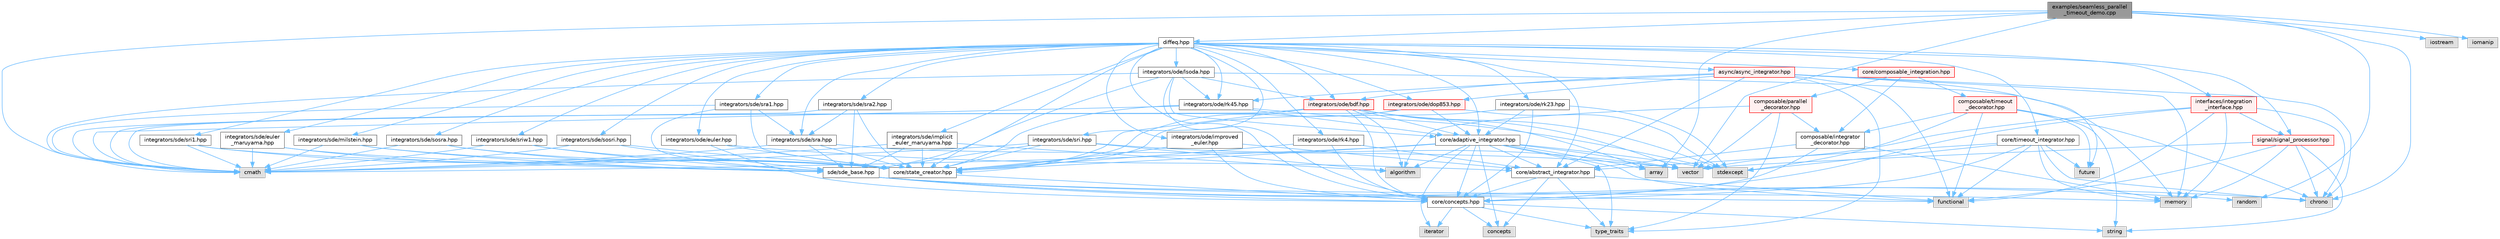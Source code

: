 digraph "examples/seamless_parallel_timeout_demo.cpp"
{
 // LATEX_PDF_SIZE
  bgcolor="transparent";
  edge [fontname=Helvetica,fontsize=10,labelfontname=Helvetica,labelfontsize=10];
  node [fontname=Helvetica,fontsize=10,shape=box,height=0.2,width=0.4];
  Node1 [id="Node000001",label="examples/seamless_parallel\l_timeout_demo.cpp",height=0.2,width=0.4,color="gray40", fillcolor="grey60", style="filled", fontcolor="black",tooltip="Demonstration of seamless timeout + async + parallel integration."];
  Node1 -> Node2 [id="edge1_Node000001_Node000002",color="steelblue1",style="solid",tooltip=" "];
  Node2 [id="Node000002",label="diffeq.hpp",height=0.2,width=0.4,color="grey40", fillcolor="white", style="filled",URL="$diffeq_8hpp.html",tooltip="Modern C++ ODE Integration Library with Real-time Signal Processing."];
  Node2 -> Node3 [id="edge2_Node000002_Node000003",color="steelblue1",style="solid",tooltip=" "];
  Node3 [id="Node000003",label="core/concepts.hpp",height=0.2,width=0.4,color="grey40", fillcolor="white", style="filled",URL="$concepts_8hpp_source.html",tooltip=" "];
  Node3 -> Node4 [id="edge3_Node000003_Node000004",color="steelblue1",style="solid",tooltip=" "];
  Node4 [id="Node000004",label="concepts",height=0.2,width=0.4,color="grey60", fillcolor="#E0E0E0", style="filled",tooltip=" "];
  Node3 -> Node5 [id="edge4_Node000003_Node000005",color="steelblue1",style="solid",tooltip=" "];
  Node5 [id="Node000005",label="type_traits",height=0.2,width=0.4,color="grey60", fillcolor="#E0E0E0", style="filled",tooltip=" "];
  Node3 -> Node6 [id="edge5_Node000003_Node000006",color="steelblue1",style="solid",tooltip=" "];
  Node6 [id="Node000006",label="iterator",height=0.2,width=0.4,color="grey60", fillcolor="#E0E0E0", style="filled",tooltip=" "];
  Node3 -> Node7 [id="edge6_Node000003_Node000007",color="steelblue1",style="solid",tooltip=" "];
  Node7 [id="Node000007",label="string",height=0.2,width=0.4,color="grey60", fillcolor="#E0E0E0", style="filled",tooltip=" "];
  Node2 -> Node8 [id="edge7_Node000002_Node000008",color="steelblue1",style="solid",tooltip=" "];
  Node8 [id="Node000008",label="core/abstract_integrator.hpp",height=0.2,width=0.4,color="grey40", fillcolor="white", style="filled",URL="$abstract__integrator_8hpp_source.html",tooltip=" "];
  Node8 -> Node9 [id="edge8_Node000008_Node000009",color="steelblue1",style="solid",tooltip=" "];
  Node9 [id="Node000009",label="functional",height=0.2,width=0.4,color="grey60", fillcolor="#E0E0E0", style="filled",tooltip=" "];
  Node8 -> Node4 [id="edge9_Node000008_Node000004",color="steelblue1",style="solid",tooltip=" "];
  Node8 -> Node5 [id="edge10_Node000008_Node000005",color="steelblue1",style="solid",tooltip=" "];
  Node8 -> Node3 [id="edge11_Node000008_Node000003",color="steelblue1",style="solid",tooltip=" "];
  Node2 -> Node10 [id="edge12_Node000002_Node000010",color="steelblue1",style="solid",tooltip=" "];
  Node10 [id="Node000010",label="core/adaptive_integrator.hpp",height=0.2,width=0.4,color="grey40", fillcolor="white", style="filled",URL="$adaptive__integrator_8hpp_source.html",tooltip=" "];
  Node10 -> Node9 [id="edge13_Node000010_Node000009",color="steelblue1",style="solid",tooltip=" "];
  Node10 -> Node4 [id="edge14_Node000010_Node000004",color="steelblue1",style="solid",tooltip=" "];
  Node10 -> Node6 [id="edge15_Node000010_Node000006",color="steelblue1",style="solid",tooltip=" "];
  Node10 -> Node5 [id="edge16_Node000010_Node000005",color="steelblue1",style="solid",tooltip=" "];
  Node10 -> Node11 [id="edge17_Node000010_Node000011",color="steelblue1",style="solid",tooltip=" "];
  Node11 [id="Node000011",label="vector",height=0.2,width=0.4,color="grey60", fillcolor="#E0E0E0", style="filled",tooltip=" "];
  Node10 -> Node12 [id="edge18_Node000010_Node000012",color="steelblue1",style="solid",tooltip=" "];
  Node12 [id="Node000012",label="array",height=0.2,width=0.4,color="grey60", fillcolor="#E0E0E0", style="filled",tooltip=" "];
  Node10 -> Node13 [id="edge19_Node000010_Node000013",color="steelblue1",style="solid",tooltip=" "];
  Node13 [id="Node000013",label="algorithm",height=0.2,width=0.4,color="grey60", fillcolor="#E0E0E0", style="filled",tooltip=" "];
  Node10 -> Node14 [id="edge20_Node000010_Node000014",color="steelblue1",style="solid",tooltip=" "];
  Node14 [id="Node000014",label="cmath",height=0.2,width=0.4,color="grey60", fillcolor="#E0E0E0", style="filled",tooltip=" "];
  Node10 -> Node15 [id="edge21_Node000010_Node000015",color="steelblue1",style="solid",tooltip=" "];
  Node15 [id="Node000015",label="stdexcept",height=0.2,width=0.4,color="grey60", fillcolor="#E0E0E0", style="filled",tooltip=" "];
  Node10 -> Node3 [id="edge22_Node000010_Node000003",color="steelblue1",style="solid",tooltip=" "];
  Node10 -> Node8 [id="edge23_Node000010_Node000008",color="steelblue1",style="solid",tooltip=" "];
  Node10 -> Node16 [id="edge24_Node000010_Node000016",color="steelblue1",style="solid",tooltip=" "];
  Node16 [id="Node000016",label="core/state_creator.hpp",height=0.2,width=0.4,color="grey40", fillcolor="white", style="filled",URL="$state__creator_8hpp_source.html",tooltip=" "];
  Node16 -> Node3 [id="edge25_Node000016_Node000003",color="steelblue1",style="solid",tooltip=" "];
  Node2 -> Node17 [id="edge26_Node000002_Node000017",color="steelblue1",style="solid",tooltip=" "];
  Node17 [id="Node000017",label="core/timeout_integrator.hpp",height=0.2,width=0.4,color="grey40", fillcolor="white", style="filled",URL="$timeout__integrator_8hpp_source.html",tooltip=" "];
  Node17 -> Node18 [id="edge27_Node000017_Node000018",color="steelblue1",style="solid",tooltip=" "];
  Node18 [id="Node000018",label="future",height=0.2,width=0.4,color="grey60", fillcolor="#E0E0E0", style="filled",tooltip=" "];
  Node17 -> Node19 [id="edge28_Node000017_Node000019",color="steelblue1",style="solid",tooltip=" "];
  Node19 [id="Node000019",label="chrono",height=0.2,width=0.4,color="grey60", fillcolor="#E0E0E0", style="filled",tooltip=" "];
  Node17 -> Node15 [id="edge29_Node000017_Node000015",color="steelblue1",style="solid",tooltip=" "];
  Node17 -> Node20 [id="edge30_Node000017_Node000020",color="steelblue1",style="solid",tooltip=" "];
  Node20 [id="Node000020",label="memory",height=0.2,width=0.4,color="grey60", fillcolor="#E0E0E0", style="filled",tooltip=" "];
  Node17 -> Node9 [id="edge31_Node000017_Node000009",color="steelblue1",style="solid",tooltip=" "];
  Node17 -> Node3 [id="edge32_Node000017_Node000003",color="steelblue1",style="solid",tooltip=" "];
  Node17 -> Node8 [id="edge33_Node000017_Node000008",color="steelblue1",style="solid",tooltip=" "];
  Node2 -> Node21 [id="edge34_Node000002_Node000021",color="steelblue1",style="solid",tooltip=" "];
  Node21 [id="Node000021",label="core/composable_integration.hpp",height=0.2,width=0.4,color="red", fillcolor="#FFF0F0", style="filled",URL="$composable__integration_8hpp.html",tooltip="Composable integration architecture using decorator pattern."];
  Node21 -> Node22 [id="edge35_Node000021_Node000022",color="steelblue1",style="solid",tooltip=" "];
  Node22 [id="Node000022",label="composable/integrator\l_decorator.hpp",height=0.2,width=0.4,color="grey40", fillcolor="white", style="filled",URL="$integrator__decorator_8hpp_source.html",tooltip=" "];
  Node22 -> Node3 [id="edge36_Node000022_Node000003",color="steelblue1",style="solid",tooltip=" "];
  Node22 -> Node8 [id="edge37_Node000022_Node000008",color="steelblue1",style="solid",tooltip=" "];
  Node22 -> Node20 [id="edge38_Node000022_Node000020",color="steelblue1",style="solid",tooltip=" "];
  Node21 -> Node23 [id="edge39_Node000021_Node000023",color="steelblue1",style="solid",tooltip=" "];
  Node23 [id="Node000023",label="composable/timeout\l_decorator.hpp",height=0.2,width=0.4,color="red", fillcolor="#FFF0F0", style="filled",URL="$timeout__decorator_8hpp_source.html",tooltip=" "];
  Node23 -> Node22 [id="edge40_Node000023_Node000022",color="steelblue1",style="solid",tooltip=" "];
  Node23 -> Node19 [id="edge41_Node000023_Node000019",color="steelblue1",style="solid",tooltip=" "];
  Node23 -> Node18 [id="edge42_Node000023_Node000018",color="steelblue1",style="solid",tooltip=" "];
  Node23 -> Node9 [id="edge43_Node000023_Node000009",color="steelblue1",style="solid",tooltip=" "];
  Node23 -> Node15 [id="edge44_Node000023_Node000015",color="steelblue1",style="solid",tooltip=" "];
  Node23 -> Node7 [id="edge45_Node000023_Node000007",color="steelblue1",style="solid",tooltip=" "];
  Node21 -> Node25 [id="edge46_Node000021_Node000025",color="steelblue1",style="solid",tooltip=" "];
  Node25 [id="Node000025",label="composable/parallel\l_decorator.hpp",height=0.2,width=0.4,color="red", fillcolor="#FFF0F0", style="filled",URL="$parallel__decorator_8hpp_source.html",tooltip=" "];
  Node25 -> Node22 [id="edge47_Node000025_Node000022",color="steelblue1",style="solid",tooltip=" "];
  Node25 -> Node11 [id="edge48_Node000025_Node000011",color="steelblue1",style="solid",tooltip=" "];
  Node25 -> Node13 [id="edge49_Node000025_Node000013",color="steelblue1",style="solid",tooltip=" "];
  Node25 -> Node5 [id="edge50_Node000025_Node000005",color="steelblue1",style="solid",tooltip=" "];
  Node2 -> Node47 [id="edge51_Node000002_Node000047",color="steelblue1",style="solid",tooltip=" "];
  Node47 [id="Node000047",label="integrators/ode/euler.hpp",height=0.2,width=0.4,color="grey40", fillcolor="white", style="filled",URL="$euler_8hpp_source.html",tooltip=" "];
  Node47 -> Node3 [id="edge52_Node000047_Node000003",color="steelblue1",style="solid",tooltip=" "];
  Node47 -> Node8 [id="edge53_Node000047_Node000008",color="steelblue1",style="solid",tooltip=" "];
  Node47 -> Node16 [id="edge54_Node000047_Node000016",color="steelblue1",style="solid",tooltip=" "];
  Node2 -> Node48 [id="edge55_Node000002_Node000048",color="steelblue1",style="solid",tooltip=" "];
  Node48 [id="Node000048",label="integrators/ode/improved\l_euler.hpp",height=0.2,width=0.4,color="grey40", fillcolor="white", style="filled",URL="$improved__euler_8hpp_source.html",tooltip=" "];
  Node48 -> Node3 [id="edge56_Node000048_Node000003",color="steelblue1",style="solid",tooltip=" "];
  Node48 -> Node8 [id="edge57_Node000048_Node000008",color="steelblue1",style="solid",tooltip=" "];
  Node48 -> Node16 [id="edge58_Node000048_Node000016",color="steelblue1",style="solid",tooltip=" "];
  Node2 -> Node49 [id="edge59_Node000002_Node000049",color="steelblue1",style="solid",tooltip=" "];
  Node49 [id="Node000049",label="integrators/ode/rk4.hpp",height=0.2,width=0.4,color="grey40", fillcolor="white", style="filled",URL="$rk4_8hpp_source.html",tooltip=" "];
  Node49 -> Node3 [id="edge60_Node000049_Node000003",color="steelblue1",style="solid",tooltip=" "];
  Node49 -> Node8 [id="edge61_Node000049_Node000008",color="steelblue1",style="solid",tooltip=" "];
  Node49 -> Node16 [id="edge62_Node000049_Node000016",color="steelblue1",style="solid",tooltip=" "];
  Node2 -> Node50 [id="edge63_Node000002_Node000050",color="steelblue1",style="solid",tooltip=" "];
  Node50 [id="Node000050",label="integrators/ode/rk23.hpp",height=0.2,width=0.4,color="grey40", fillcolor="white", style="filled",URL="$rk23_8hpp_source.html",tooltip=" "];
  Node50 -> Node3 [id="edge64_Node000050_Node000003",color="steelblue1",style="solid",tooltip=" "];
  Node50 -> Node10 [id="edge65_Node000050_Node000010",color="steelblue1",style="solid",tooltip=" "];
  Node50 -> Node16 [id="edge66_Node000050_Node000016",color="steelblue1",style="solid",tooltip=" "];
  Node50 -> Node15 [id="edge67_Node000050_Node000015",color="steelblue1",style="solid",tooltip=" "];
  Node2 -> Node51 [id="edge68_Node000002_Node000051",color="steelblue1",style="solid",tooltip=" "];
  Node51 [id="Node000051",label="integrators/ode/rk45.hpp",height=0.2,width=0.4,color="grey40", fillcolor="white", style="filled",URL="$rk45_8hpp_source.html",tooltip=" "];
  Node51 -> Node10 [id="edge69_Node000051_Node000010",color="steelblue1",style="solid",tooltip=" "];
  Node51 -> Node16 [id="edge70_Node000051_Node000016",color="steelblue1",style="solid",tooltip=" "];
  Node51 -> Node14 [id="edge71_Node000051_Node000014",color="steelblue1",style="solid",tooltip=" "];
  Node51 -> Node15 [id="edge72_Node000051_Node000015",color="steelblue1",style="solid",tooltip=" "];
  Node2 -> Node52 [id="edge73_Node000002_Node000052",color="steelblue1",style="solid",tooltip=" "];
  Node52 [id="Node000052",label="integrators/ode/dop853.hpp",height=0.2,width=0.4,color="red", fillcolor="#FFF0F0", style="filled",URL="$dop853_8hpp_source.html",tooltip=" "];
  Node52 -> Node10 [id="edge74_Node000052_Node000010",color="steelblue1",style="solid",tooltip=" "];
  Node52 -> Node16 [id="edge75_Node000052_Node000016",color="steelblue1",style="solid",tooltip=" "];
  Node52 -> Node14 [id="edge76_Node000052_Node000014",color="steelblue1",style="solid",tooltip=" "];
  Node52 -> Node15 [id="edge77_Node000052_Node000015",color="steelblue1",style="solid",tooltip=" "];
  Node2 -> Node54 [id="edge78_Node000002_Node000054",color="steelblue1",style="solid",tooltip=" "];
  Node54 [id="Node000054",label="integrators/ode/bdf.hpp",height=0.2,width=0.4,color="red", fillcolor="#FFF0F0", style="filled",URL="$bdf_8hpp_source.html",tooltip=" "];
  Node54 -> Node3 [id="edge79_Node000054_Node000003",color="steelblue1",style="solid",tooltip=" "];
  Node54 -> Node10 [id="edge80_Node000054_Node000010",color="steelblue1",style="solid",tooltip=" "];
  Node54 -> Node16 [id="edge81_Node000054_Node000016",color="steelblue1",style="solid",tooltip=" "];
  Node54 -> Node11 [id="edge82_Node000054_Node000011",color="steelblue1",style="solid",tooltip=" "];
  Node54 -> Node12 [id="edge83_Node000054_Node000012",color="steelblue1",style="solid",tooltip=" "];
  Node54 -> Node14 [id="edge84_Node000054_Node000014",color="steelblue1",style="solid",tooltip=" "];
  Node54 -> Node15 [id="edge85_Node000054_Node000015",color="steelblue1",style="solid",tooltip=" "];
  Node54 -> Node13 [id="edge86_Node000054_Node000013",color="steelblue1",style="solid",tooltip=" "];
  Node2 -> Node57 [id="edge87_Node000002_Node000057",color="steelblue1",style="solid",tooltip=" "];
  Node57 [id="Node000057",label="integrators/ode/lsoda.hpp",height=0.2,width=0.4,color="grey40", fillcolor="white", style="filled",URL="$lsoda_8hpp_source.html",tooltip=" "];
  Node57 -> Node3 [id="edge88_Node000057_Node000003",color="steelblue1",style="solid",tooltip=" "];
  Node57 -> Node10 [id="edge89_Node000057_Node000010",color="steelblue1",style="solid",tooltip=" "];
  Node57 -> Node16 [id="edge90_Node000057_Node000016",color="steelblue1",style="solid",tooltip=" "];
  Node57 -> Node51 [id="edge91_Node000057_Node000051",color="steelblue1",style="solid",tooltip=" "];
  Node57 -> Node54 [id="edge92_Node000057_Node000054",color="steelblue1",style="solid",tooltip=" "];
  Node57 -> Node20 [id="edge93_Node000057_Node000020",color="steelblue1",style="solid",tooltip=" "];
  Node57 -> Node14 [id="edge94_Node000057_Node000014",color="steelblue1",style="solid",tooltip=" "];
  Node2 -> Node58 [id="edge95_Node000002_Node000058",color="steelblue1",style="solid",tooltip=" "];
  Node58 [id="Node000058",label="sde/sde_base.hpp",height=0.2,width=0.4,color="grey40", fillcolor="white", style="filled",URL="$sde__base_8hpp_source.html",tooltip=" "];
  Node58 -> Node3 [id="edge96_Node000058_Node000003",color="steelblue1",style="solid",tooltip=" "];
  Node58 -> Node9 [id="edge97_Node000058_Node000009",color="steelblue1",style="solid",tooltip=" "];
  Node58 -> Node20 [id="edge98_Node000058_Node000020",color="steelblue1",style="solid",tooltip=" "];
  Node58 -> Node59 [id="edge99_Node000058_Node000059",color="steelblue1",style="solid",tooltip=" "];
  Node59 [id="Node000059",label="random",height=0.2,width=0.4,color="grey60", fillcolor="#E0E0E0", style="filled",tooltip=" "];
  Node58 -> Node19 [id="edge100_Node000058_Node000019",color="steelblue1",style="solid",tooltip=" "];
  Node2 -> Node60 [id="edge101_Node000002_Node000060",color="steelblue1",style="solid",tooltip=" "];
  Node60 [id="Node000060",label="integrators/sde/euler\l_maruyama.hpp",height=0.2,width=0.4,color="grey40", fillcolor="white", style="filled",URL="$euler__maruyama_8hpp_source.html",tooltip=" "];
  Node60 -> Node58 [id="edge102_Node000060_Node000058",color="steelblue1",style="solid",tooltip=" "];
  Node60 -> Node16 [id="edge103_Node000060_Node000016",color="steelblue1",style="solid",tooltip=" "];
  Node60 -> Node14 [id="edge104_Node000060_Node000014",color="steelblue1",style="solid",tooltip=" "];
  Node2 -> Node61 [id="edge105_Node000002_Node000061",color="steelblue1",style="solid",tooltip=" "];
  Node61 [id="Node000061",label="integrators/sde/milstein.hpp",height=0.2,width=0.4,color="grey40", fillcolor="white", style="filled",URL="$milstein_8hpp_source.html",tooltip=" "];
  Node61 -> Node58 [id="edge106_Node000061_Node000058",color="steelblue1",style="solid",tooltip=" "];
  Node61 -> Node16 [id="edge107_Node000061_Node000016",color="steelblue1",style="solid",tooltip=" "];
  Node61 -> Node14 [id="edge108_Node000061_Node000014",color="steelblue1",style="solid",tooltip=" "];
  Node2 -> Node62 [id="edge109_Node000002_Node000062",color="steelblue1",style="solid",tooltip=" "];
  Node62 [id="Node000062",label="integrators/sde/sri1.hpp",height=0.2,width=0.4,color="grey40", fillcolor="white", style="filled",URL="$sri1_8hpp_source.html",tooltip=" "];
  Node62 -> Node58 [id="edge110_Node000062_Node000058",color="steelblue1",style="solid",tooltip=" "];
  Node62 -> Node16 [id="edge111_Node000062_Node000016",color="steelblue1",style="solid",tooltip=" "];
  Node62 -> Node14 [id="edge112_Node000062_Node000014",color="steelblue1",style="solid",tooltip=" "];
  Node2 -> Node63 [id="edge113_Node000002_Node000063",color="steelblue1",style="solid",tooltip=" "];
  Node63 [id="Node000063",label="integrators/sde/implicit\l_euler_maruyama.hpp",height=0.2,width=0.4,color="grey40", fillcolor="white", style="filled",URL="$implicit__euler__maruyama_8hpp_source.html",tooltip=" "];
  Node63 -> Node58 [id="edge114_Node000063_Node000058",color="steelblue1",style="solid",tooltip=" "];
  Node63 -> Node16 [id="edge115_Node000063_Node000016",color="steelblue1",style="solid",tooltip=" "];
  Node63 -> Node13 [id="edge116_Node000063_Node000013",color="steelblue1",style="solid",tooltip=" "];
  Node63 -> Node14 [id="edge117_Node000063_Node000014",color="steelblue1",style="solid",tooltip=" "];
  Node2 -> Node64 [id="edge118_Node000002_Node000064",color="steelblue1",style="solid",tooltip=" "];
  Node64 [id="Node000064",label="integrators/sde/sra.hpp",height=0.2,width=0.4,color="grey40", fillcolor="white", style="filled",URL="$sra_8hpp_source.html",tooltip=" "];
  Node64 -> Node58 [id="edge119_Node000064_Node000058",color="steelblue1",style="solid",tooltip=" "];
  Node64 -> Node16 [id="edge120_Node000064_Node000016",color="steelblue1",style="solid",tooltip=" "];
  Node64 -> Node14 [id="edge121_Node000064_Node000014",color="steelblue1",style="solid",tooltip=" "];
  Node64 -> Node11 [id="edge122_Node000064_Node000011",color="steelblue1",style="solid",tooltip=" "];
  Node2 -> Node65 [id="edge123_Node000002_Node000065",color="steelblue1",style="solid",tooltip=" "];
  Node65 [id="Node000065",label="integrators/sde/sra1.hpp",height=0.2,width=0.4,color="grey40", fillcolor="white", style="filled",URL="$sra1_8hpp_source.html",tooltip=" "];
  Node65 -> Node64 [id="edge124_Node000065_Node000064",color="steelblue1",style="solid",tooltip=" "];
  Node65 -> Node58 [id="edge125_Node000065_Node000058",color="steelblue1",style="solid",tooltip=" "];
  Node65 -> Node16 [id="edge126_Node000065_Node000016",color="steelblue1",style="solid",tooltip=" "];
  Node65 -> Node14 [id="edge127_Node000065_Node000014",color="steelblue1",style="solid",tooltip=" "];
  Node2 -> Node66 [id="edge128_Node000002_Node000066",color="steelblue1",style="solid",tooltip=" "];
  Node66 [id="Node000066",label="integrators/sde/sra2.hpp",height=0.2,width=0.4,color="grey40", fillcolor="white", style="filled",URL="$sra2_8hpp_source.html",tooltip=" "];
  Node66 -> Node64 [id="edge129_Node000066_Node000064",color="steelblue1",style="solid",tooltip=" "];
  Node66 -> Node58 [id="edge130_Node000066_Node000058",color="steelblue1",style="solid",tooltip=" "];
  Node66 -> Node16 [id="edge131_Node000066_Node000016",color="steelblue1",style="solid",tooltip=" "];
  Node66 -> Node14 [id="edge132_Node000066_Node000014",color="steelblue1",style="solid",tooltip=" "];
  Node2 -> Node67 [id="edge133_Node000002_Node000067",color="steelblue1",style="solid",tooltip=" "];
  Node67 [id="Node000067",label="integrators/sde/sosra.hpp",height=0.2,width=0.4,color="grey40", fillcolor="white", style="filled",URL="$sosra_8hpp_source.html",tooltip=" "];
  Node67 -> Node58 [id="edge134_Node000067_Node000058",color="steelblue1",style="solid",tooltip=" "];
  Node67 -> Node16 [id="edge135_Node000067_Node000016",color="steelblue1",style="solid",tooltip=" "];
  Node67 -> Node14 [id="edge136_Node000067_Node000014",color="steelblue1",style="solid",tooltip=" "];
  Node2 -> Node68 [id="edge137_Node000002_Node000068",color="steelblue1",style="solid",tooltip=" "];
  Node68 [id="Node000068",label="integrators/sde/sri.hpp",height=0.2,width=0.4,color="grey40", fillcolor="white", style="filled",URL="$sri_8hpp_source.html",tooltip=" "];
  Node68 -> Node58 [id="edge138_Node000068_Node000058",color="steelblue1",style="solid",tooltip=" "];
  Node68 -> Node16 [id="edge139_Node000068_Node000016",color="steelblue1",style="solid",tooltip=" "];
  Node68 -> Node14 [id="edge140_Node000068_Node000014",color="steelblue1",style="solid",tooltip=" "];
  Node68 -> Node11 [id="edge141_Node000068_Node000011",color="steelblue1",style="solid",tooltip=" "];
  Node68 -> Node13 [id="edge142_Node000068_Node000013",color="steelblue1",style="solid",tooltip=" "];
  Node2 -> Node69 [id="edge143_Node000002_Node000069",color="steelblue1",style="solid",tooltip=" "];
  Node69 [id="Node000069",label="integrators/sde/sriw1.hpp",height=0.2,width=0.4,color="grey40", fillcolor="white", style="filled",URL="$sriw1_8hpp_source.html",tooltip=" "];
  Node69 -> Node58 [id="edge144_Node000069_Node000058",color="steelblue1",style="solid",tooltip=" "];
  Node69 -> Node16 [id="edge145_Node000069_Node000016",color="steelblue1",style="solid",tooltip=" "];
  Node69 -> Node14 [id="edge146_Node000069_Node000014",color="steelblue1",style="solid",tooltip=" "];
  Node2 -> Node70 [id="edge147_Node000002_Node000070",color="steelblue1",style="solid",tooltip=" "];
  Node70 [id="Node000070",label="integrators/sde/sosri.hpp",height=0.2,width=0.4,color="grey40", fillcolor="white", style="filled",URL="$sosri_8hpp_source.html",tooltip=" "];
  Node70 -> Node58 [id="edge148_Node000070_Node000058",color="steelblue1",style="solid",tooltip=" "];
  Node70 -> Node16 [id="edge149_Node000070_Node000016",color="steelblue1",style="solid",tooltip=" "];
  Node70 -> Node14 [id="edge150_Node000070_Node000014",color="steelblue1",style="solid",tooltip=" "];
  Node2 -> Node71 [id="edge151_Node000002_Node000071",color="steelblue1",style="solid",tooltip=" "];
  Node71 [id="Node000071",label="async/async_integrator.hpp",height=0.2,width=0.4,color="red", fillcolor="#FFF0F0", style="filled",URL="$async__integrator_8hpp_source.html",tooltip=" "];
  Node71 -> Node8 [id="edge152_Node000071_Node000008",color="steelblue1",style="solid",tooltip=" "];
  Node71 -> Node51 [id="edge153_Node000071_Node000051",color="steelblue1",style="solid",tooltip=" "];
  Node71 -> Node52 [id="edge154_Node000071_Node000052",color="steelblue1",style="solid",tooltip=" "];
  Node71 -> Node54 [id="edge155_Node000071_Node000054",color="steelblue1",style="solid",tooltip=" "];
  Node71 -> Node18 [id="edge156_Node000071_Node000018",color="steelblue1",style="solid",tooltip=" "];
  Node71 -> Node9 [id="edge157_Node000071_Node000009",color="steelblue1",style="solid",tooltip=" "];
  Node71 -> Node20 [id="edge158_Node000071_Node000020",color="steelblue1",style="solid",tooltip=" "];
  Node71 -> Node19 [id="edge159_Node000071_Node000019",color="steelblue1",style="solid",tooltip=" "];
  Node71 -> Node5 [id="edge160_Node000071_Node000005",color="steelblue1",style="solid",tooltip=" "];
  Node2 -> Node73 [id="edge161_Node000002_Node000073",color="steelblue1",style="solid",tooltip=" "];
  Node73 [id="Node000073",label="signal/signal_processor.hpp",height=0.2,width=0.4,color="red", fillcolor="#FFF0F0", style="filled",URL="$signal__processor_8hpp_source.html",tooltip=" "];
  Node73 -> Node9 [id="edge162_Node000073_Node000009",color="steelblue1",style="solid",tooltip=" "];
  Node73 -> Node20 [id="edge163_Node000073_Node000020",color="steelblue1",style="solid",tooltip=" "];
  Node73 -> Node11 [id="edge164_Node000073_Node000011",color="steelblue1",style="solid",tooltip=" "];
  Node73 -> Node7 [id="edge165_Node000073_Node000007",color="steelblue1",style="solid",tooltip=" "];
  Node73 -> Node19 [id="edge166_Node000073_Node000019",color="steelblue1",style="solid",tooltip=" "];
  Node2 -> Node76 [id="edge167_Node000002_Node000076",color="steelblue1",style="solid",tooltip=" "];
  Node76 [id="Node000076",label="interfaces/integration\l_interface.hpp",height=0.2,width=0.4,color="red", fillcolor="#FFF0F0", style="filled",URL="$integration__interface_8hpp_source.html",tooltip=" "];
  Node76 -> Node3 [id="edge168_Node000076_Node000003",color="steelblue1",style="solid",tooltip=" "];
  Node76 -> Node73 [id="edge169_Node000076_Node000073",color="steelblue1",style="solid",tooltip=" "];
  Node76 -> Node9 [id="edge170_Node000076_Node000009",color="steelblue1",style="solid",tooltip=" "];
  Node76 -> Node20 [id="edge171_Node000076_Node000020",color="steelblue1",style="solid",tooltip=" "];
  Node76 -> Node11 [id="edge172_Node000076_Node000011",color="steelblue1",style="solid",tooltip=" "];
  Node76 -> Node19 [id="edge173_Node000076_Node000019",color="steelblue1",style="solid",tooltip=" "];
  Node1 -> Node77 [id="edge174_Node000001_Node000077",color="steelblue1",style="solid",tooltip=" "];
  Node77 [id="Node000077",label="iostream",height=0.2,width=0.4,color="grey60", fillcolor="#E0E0E0", style="filled",tooltip=" "];
  Node1 -> Node11 [id="edge175_Node000001_Node000011",color="steelblue1",style="solid",tooltip=" "];
  Node1 -> Node12 [id="edge176_Node000001_Node000012",color="steelblue1",style="solid",tooltip=" "];
  Node1 -> Node19 [id="edge177_Node000001_Node000019",color="steelblue1",style="solid",tooltip=" "];
  Node1 -> Node14 [id="edge178_Node000001_Node000014",color="steelblue1",style="solid",tooltip=" "];
  Node1 -> Node59 [id="edge179_Node000001_Node000059",color="steelblue1",style="solid",tooltip=" "];
  Node1 -> Node78 [id="edge180_Node000001_Node000078",color="steelblue1",style="solid",tooltip=" "];
  Node78 [id="Node000078",label="iomanip",height=0.2,width=0.4,color="grey60", fillcolor="#E0E0E0", style="filled",tooltip=" "];
}
